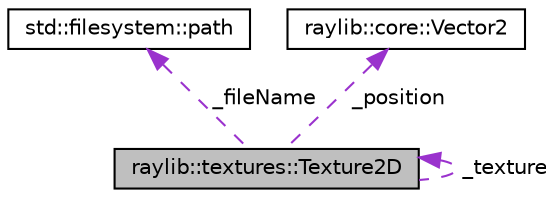 digraph "raylib::textures::Texture2D"
{
 // LATEX_PDF_SIZE
  edge [fontname="Helvetica",fontsize="10",labelfontname="Helvetica",labelfontsize="10"];
  node [fontname="Helvetica",fontsize="10",shape=record];
  Node1 [label="raylib::textures::Texture2D",height=0.2,width=0.4,color="black", fillcolor="grey75", style="filled", fontcolor="black",tooltip="This is the class that is used to create a texture2D object."];
  Node2 -> Node1 [dir="back",color="darkorchid3",fontsize="10",style="dashed",label=" _fileName" ,fontname="Helvetica"];
  Node2 [label="std::filesystem::path",height=0.2,width=0.4,color="black", fillcolor="white", style="filled",URL="/home/runner/work/Bomberman-Global-Offensive/Bomberman-Global-Offensive/doc/external/cppreference-doxygen-web.tag.xml$cpp/filesystem/path.html",tooltip=" "];
  Node1 -> Node1 [dir="back",color="darkorchid3",fontsize="10",style="dashed",label=" _texture" ,fontname="Helvetica"];
  Node3 -> Node1 [dir="back",color="darkorchid3",fontsize="10",style="dashed",label=" _position" ,fontname="Helvetica"];
  Node3 [label="raylib::core::Vector2",height=0.2,width=0.4,color="black", fillcolor="white", style="filled",URL="$structraylib_1_1core_1_1_vector2.html",tooltip="The Vector2 struct (compatible with the raylib Vector2)"];
}
